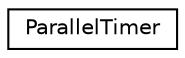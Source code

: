 digraph "Graphical Class Hierarchy"
{
  edge [fontname="Helvetica",fontsize="10",labelfontname="Helvetica",labelfontsize="10"];
  node [fontname="Helvetica",fontsize="10",shape=record];
  rankdir="LR";
  Node0 [label="ParallelTimer",height=0.2,width=0.4,color="black", fillcolor="white", style="filled",URL="$classParallelTimer.html"];
}
